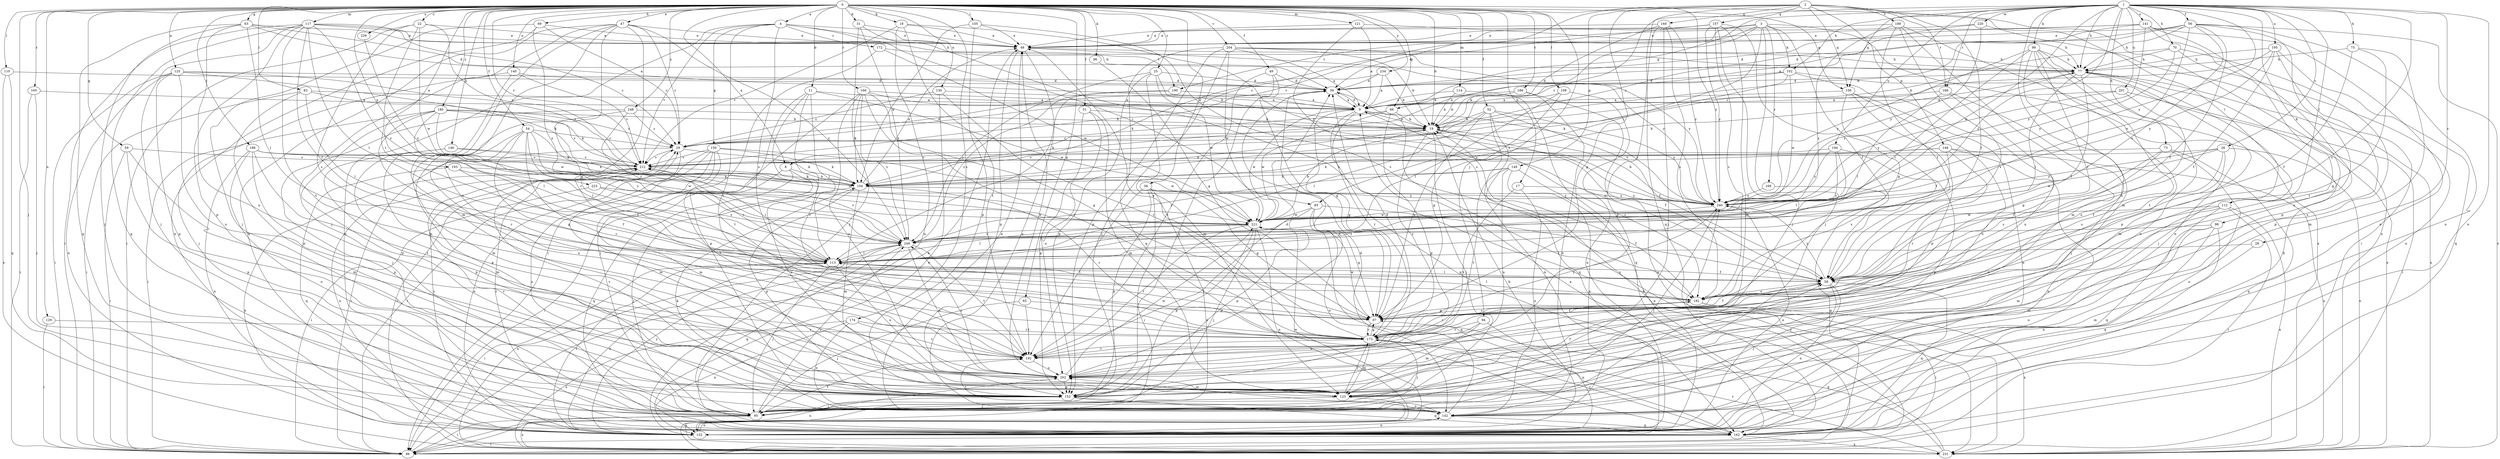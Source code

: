 strict digraph  {
0;
1;
2;
3;
4;
8;
9;
11;
17;
18;
19;
22;
25;
26;
28;
29;
31;
38;
39;
47;
48;
49;
51;
52;
54;
56;
58;
59;
63;
65;
66;
67;
69;
70;
73;
75;
77;
83;
85;
86;
94;
95;
96;
98;
99;
102;
104;
105;
108;
110;
112;
113;
114;
117;
121;
123;
125;
129;
130;
132;
140;
141;
142;
146;
148;
149;
150;
152;
156;
157;
160;
162;
165;
166;
168;
169;
172;
173;
174;
180;
182;
186;
188;
189;
190;
192;
193;
194;
195;
201;
202;
204;
212;
220;
221;
223;
229;
231;
234;
240;
248;
249;
0 -> 4  [label=a];
0 -> 8  [label=a];
0 -> 11  [label=b];
0 -> 17  [label=b];
0 -> 18  [label=b];
0 -> 19  [label=b];
0 -> 22  [label=c];
0 -> 25  [label=c];
0 -> 31  [label=d];
0 -> 38  [label=d];
0 -> 47  [label=e];
0 -> 49  [label=f];
0 -> 51  [label=f];
0 -> 52  [label=f];
0 -> 54  [label=f];
0 -> 59  [label=g];
0 -> 63  [label=g];
0 -> 65  [label=g];
0 -> 66  [label=g];
0 -> 69  [label=h];
0 -> 83  [label=i];
0 -> 94  [label=j];
0 -> 95  [label=j];
0 -> 96  [label=k];
0 -> 105  [label=l];
0 -> 108  [label=l];
0 -> 110  [label=l];
0 -> 112  [label=l];
0 -> 114  [label=m];
0 -> 117  [label=m];
0 -> 121  [label=m];
0 -> 125  [label=n];
0 -> 129  [label=n];
0 -> 130  [label=n];
0 -> 140  [label=o];
0 -> 146  [label=p];
0 -> 156  [label=q];
0 -> 165  [label=r];
0 -> 166  [label=r];
0 -> 174  [label=s];
0 -> 180  [label=s];
0 -> 186  [label=t];
0 -> 188  [label=t];
0 -> 193  [label=u];
0 -> 204  [label=v];
0 -> 212  [label=v];
0 -> 223  [label=x];
0 -> 229  [label=x];
0 -> 234  [label=y];
0 -> 240  [label=y];
0 -> 248  [label=z];
1 -> 26  [label=c];
1 -> 28  [label=c];
1 -> 56  [label=f];
1 -> 66  [label=g];
1 -> 70  [label=h];
1 -> 73  [label=h];
1 -> 75  [label=h];
1 -> 77  [label=h];
1 -> 98  [label=k];
1 -> 99  [label=k];
1 -> 102  [label=k];
1 -> 112  [label=l];
1 -> 123  [label=m];
1 -> 132  [label=n];
1 -> 141  [label=o];
1 -> 156  [label=q];
1 -> 168  [label=r];
1 -> 182  [label=s];
1 -> 194  [label=u];
1 -> 195  [label=u];
1 -> 201  [label=u];
1 -> 212  [label=v];
1 -> 220  [label=w];
1 -> 221  [label=w];
1 -> 240  [label=y];
1 -> 249  [label=z];
2 -> 58  [label=f];
2 -> 67  [label=g];
2 -> 148  [label=p];
2 -> 149  [label=p];
2 -> 156  [label=q];
2 -> 157  [label=q];
2 -> 160  [label=q];
2 -> 162  [label=q];
2 -> 168  [label=r];
2 -> 189  [label=t];
2 -> 212  [label=v];
2 -> 231  [label=x];
3 -> 8  [label=a];
3 -> 39  [label=d];
3 -> 48  [label=e];
3 -> 67  [label=g];
3 -> 85  [label=i];
3 -> 95  [label=j];
3 -> 102  [label=k];
3 -> 169  [label=r];
3 -> 190  [label=t];
3 -> 231  [label=x];
4 -> 48  [label=e];
4 -> 85  [label=i];
4 -> 150  [label=p];
4 -> 162  [label=q];
4 -> 172  [label=r];
4 -> 182  [label=s];
4 -> 190  [label=t];
4 -> 192  [label=t];
4 -> 212  [label=v];
8 -> 86  [label=i];
8 -> 104  [label=k];
8 -> 162  [label=q];
8 -> 202  [label=u];
9 -> 19  [label=b];
9 -> 39  [label=d];
9 -> 67  [label=g];
9 -> 162  [label=q];
9 -> 173  [label=r];
9 -> 221  [label=w];
9 -> 240  [label=y];
11 -> 9  [label=a];
11 -> 113  [label=l];
11 -> 152  [label=p];
11 -> 173  [label=r];
11 -> 192  [label=t];
11 -> 221  [label=w];
17 -> 142  [label=o];
17 -> 192  [label=t];
17 -> 240  [label=y];
18 -> 48  [label=e];
18 -> 132  [label=n];
18 -> 192  [label=t];
18 -> 212  [label=v];
18 -> 240  [label=y];
19 -> 29  [label=c];
19 -> 58  [label=f];
19 -> 95  [label=j];
19 -> 104  [label=k];
19 -> 173  [label=r];
19 -> 182  [label=s];
22 -> 48  [label=e];
22 -> 86  [label=i];
22 -> 113  [label=l];
22 -> 182  [label=s];
22 -> 212  [label=v];
22 -> 221  [label=w];
25 -> 19  [label=b];
25 -> 39  [label=d];
25 -> 123  [label=m];
25 -> 152  [label=p];
25 -> 221  [label=w];
25 -> 249  [label=z];
26 -> 58  [label=f];
26 -> 182  [label=s];
26 -> 212  [label=v];
26 -> 221  [label=w];
26 -> 231  [label=x];
26 -> 240  [label=y];
28 -> 113  [label=l];
28 -> 123  [label=m];
29 -> 39  [label=d];
29 -> 86  [label=i];
29 -> 104  [label=k];
29 -> 123  [label=m];
29 -> 212  [label=v];
31 -> 48  [label=e];
31 -> 95  [label=j];
31 -> 182  [label=s];
31 -> 249  [label=z];
38 -> 67  [label=g];
38 -> 86  [label=i];
38 -> 152  [label=p];
38 -> 192  [label=t];
38 -> 231  [label=x];
38 -> 240  [label=y];
39 -> 9  [label=a];
39 -> 231  [label=x];
47 -> 29  [label=c];
47 -> 48  [label=e];
47 -> 67  [label=g];
47 -> 95  [label=j];
47 -> 123  [label=m];
47 -> 132  [label=n];
47 -> 173  [label=r];
47 -> 192  [label=t];
47 -> 249  [label=z];
48 -> 77  [label=h];
48 -> 142  [label=o];
48 -> 152  [label=p];
48 -> 240  [label=y];
49 -> 39  [label=d];
49 -> 67  [label=g];
49 -> 152  [label=p];
49 -> 192  [label=t];
51 -> 19  [label=b];
51 -> 123  [label=m];
51 -> 152  [label=p];
51 -> 202  [label=u];
52 -> 19  [label=b];
52 -> 58  [label=f];
52 -> 67  [label=g];
52 -> 113  [label=l];
52 -> 132  [label=n];
52 -> 162  [label=q];
52 -> 240  [label=y];
54 -> 29  [label=c];
54 -> 67  [label=g];
54 -> 104  [label=k];
54 -> 113  [label=l];
54 -> 152  [label=p];
54 -> 173  [label=r];
54 -> 202  [label=u];
54 -> 249  [label=z];
56 -> 19  [label=b];
56 -> 39  [label=d];
56 -> 48  [label=e];
56 -> 58  [label=f];
56 -> 77  [label=h];
56 -> 142  [label=o];
56 -> 202  [label=u];
56 -> 221  [label=w];
56 -> 231  [label=x];
56 -> 249  [label=z];
58 -> 9  [label=a];
58 -> 95  [label=j];
58 -> 113  [label=l];
58 -> 132  [label=n];
58 -> 162  [label=q];
58 -> 182  [label=s];
58 -> 240  [label=y];
59 -> 86  [label=i];
59 -> 123  [label=m];
59 -> 152  [label=p];
59 -> 212  [label=v];
63 -> 9  [label=a];
63 -> 39  [label=d];
63 -> 48  [label=e];
63 -> 95  [label=j];
63 -> 113  [label=l];
63 -> 162  [label=q];
63 -> 202  [label=u];
65 -> 67  [label=g];
65 -> 95  [label=j];
65 -> 192  [label=t];
66 -> 19  [label=b];
66 -> 104  [label=k];
66 -> 152  [label=p];
66 -> 221  [label=w];
67 -> 58  [label=f];
67 -> 113  [label=l];
67 -> 173  [label=r];
67 -> 182  [label=s];
67 -> 221  [label=w];
69 -> 29  [label=c];
69 -> 48  [label=e];
69 -> 95  [label=j];
69 -> 132  [label=n];
69 -> 249  [label=z];
70 -> 19  [label=b];
70 -> 77  [label=h];
70 -> 132  [label=n];
70 -> 152  [label=p];
70 -> 240  [label=y];
73 -> 58  [label=f];
73 -> 142  [label=o];
73 -> 162  [label=q];
73 -> 182  [label=s];
73 -> 212  [label=v];
75 -> 58  [label=f];
75 -> 67  [label=g];
75 -> 77  [label=h];
75 -> 123  [label=m];
77 -> 39  [label=d];
77 -> 58  [label=f];
77 -> 95  [label=j];
77 -> 113  [label=l];
77 -> 123  [label=m];
77 -> 231  [label=x];
77 -> 240  [label=y];
83 -> 9  [label=a];
83 -> 86  [label=i];
83 -> 104  [label=k];
83 -> 113  [label=l];
83 -> 152  [label=p];
85 -> 58  [label=f];
85 -> 67  [label=g];
85 -> 142  [label=o];
85 -> 152  [label=p];
85 -> 221  [label=w];
86 -> 19  [label=b];
86 -> 48  [label=e];
86 -> 202  [label=u];
86 -> 240  [label=y];
94 -> 123  [label=m];
94 -> 132  [label=n];
94 -> 173  [label=r];
94 -> 202  [label=u];
95 -> 86  [label=i];
95 -> 192  [label=t];
95 -> 212  [label=v];
95 -> 231  [label=x];
95 -> 249  [label=z];
96 -> 67  [label=g];
98 -> 123  [label=m];
98 -> 132  [label=n];
98 -> 142  [label=o];
98 -> 162  [label=q];
98 -> 249  [label=z];
99 -> 58  [label=f];
99 -> 77  [label=h];
99 -> 113  [label=l];
99 -> 142  [label=o];
99 -> 152  [label=p];
99 -> 192  [label=t];
99 -> 202  [label=u];
99 -> 240  [label=y];
102 -> 19  [label=b];
102 -> 39  [label=d];
102 -> 104  [label=k];
102 -> 202  [label=u];
102 -> 221  [label=w];
102 -> 231  [label=x];
104 -> 48  [label=e];
104 -> 77  [label=h];
104 -> 95  [label=j];
104 -> 123  [label=m];
104 -> 152  [label=p];
104 -> 173  [label=r];
104 -> 240  [label=y];
105 -> 48  [label=e];
105 -> 104  [label=k];
105 -> 152  [label=p];
105 -> 182  [label=s];
108 -> 9  [label=a];
108 -> 67  [label=g];
108 -> 113  [label=l];
108 -> 132  [label=n];
110 -> 39  [label=d];
110 -> 162  [label=q];
110 -> 231  [label=x];
112 -> 86  [label=i];
112 -> 123  [label=m];
112 -> 162  [label=q];
112 -> 173  [label=r];
112 -> 221  [label=w];
112 -> 231  [label=x];
113 -> 58  [label=f];
113 -> 86  [label=i];
113 -> 95  [label=j];
113 -> 132  [label=n];
113 -> 202  [label=u];
113 -> 212  [label=v];
114 -> 9  [label=a];
114 -> 19  [label=b];
114 -> 162  [label=q];
117 -> 29  [label=c];
117 -> 48  [label=e];
117 -> 58  [label=f];
117 -> 77  [label=h];
117 -> 86  [label=i];
117 -> 95  [label=j];
117 -> 113  [label=l];
117 -> 152  [label=p];
117 -> 162  [label=q];
117 -> 192  [label=t];
117 -> 249  [label=z];
121 -> 9  [label=a];
121 -> 48  [label=e];
121 -> 77  [label=h];
121 -> 182  [label=s];
123 -> 95  [label=j];
123 -> 173  [label=r];
123 -> 231  [label=x];
125 -> 39  [label=d];
125 -> 86  [label=i];
125 -> 104  [label=k];
125 -> 132  [label=n];
125 -> 152  [label=p];
125 -> 202  [label=u];
125 -> 212  [label=v];
129 -> 86  [label=i];
129 -> 173  [label=r];
130 -> 9  [label=a];
130 -> 29  [label=c];
130 -> 132  [label=n];
130 -> 173  [label=r];
132 -> 19  [label=b];
132 -> 29  [label=c];
132 -> 113  [label=l];
132 -> 142  [label=o];
132 -> 221  [label=w];
132 -> 249  [label=z];
140 -> 39  [label=d];
140 -> 95  [label=j];
140 -> 123  [label=m];
140 -> 212  [label=v];
141 -> 9  [label=a];
141 -> 39  [label=d];
141 -> 48  [label=e];
141 -> 142  [label=o];
141 -> 152  [label=p];
141 -> 192  [label=t];
141 -> 240  [label=y];
142 -> 39  [label=d];
142 -> 48  [label=e];
142 -> 104  [label=k];
142 -> 132  [label=n];
142 -> 162  [label=q];
142 -> 192  [label=t];
142 -> 202  [label=u];
146 -> 123  [label=m];
146 -> 152  [label=p];
146 -> 212  [label=v];
146 -> 221  [label=w];
148 -> 104  [label=k];
148 -> 132  [label=n];
148 -> 173  [label=r];
148 -> 182  [label=s];
148 -> 212  [label=v];
148 -> 231  [label=x];
149 -> 104  [label=k];
149 -> 132  [label=n];
149 -> 142  [label=o];
149 -> 192  [label=t];
149 -> 202  [label=u];
149 -> 249  [label=z];
150 -> 86  [label=i];
150 -> 104  [label=k];
150 -> 123  [label=m];
150 -> 132  [label=n];
150 -> 142  [label=o];
150 -> 192  [label=t];
150 -> 212  [label=v];
150 -> 221  [label=w];
152 -> 58  [label=f];
152 -> 95  [label=j];
152 -> 142  [label=o];
152 -> 162  [label=q];
152 -> 212  [label=v];
156 -> 9  [label=a];
156 -> 58  [label=f];
156 -> 132  [label=n];
156 -> 152  [label=p];
156 -> 202  [label=u];
157 -> 29  [label=c];
157 -> 48  [label=e];
157 -> 58  [label=f];
157 -> 95  [label=j];
157 -> 123  [label=m];
157 -> 182  [label=s];
157 -> 240  [label=y];
160 -> 19  [label=b];
160 -> 48  [label=e];
160 -> 95  [label=j];
160 -> 152  [label=p];
160 -> 182  [label=s];
160 -> 240  [label=y];
162 -> 29  [label=c];
162 -> 77  [label=h];
162 -> 86  [label=i];
162 -> 173  [label=r];
162 -> 231  [label=x];
165 -> 9  [label=a];
165 -> 86  [label=i];
165 -> 95  [label=j];
166 -> 9  [label=a];
166 -> 67  [label=g];
166 -> 95  [label=j];
166 -> 104  [label=k];
166 -> 173  [label=r];
166 -> 202  [label=u];
166 -> 240  [label=y];
166 -> 249  [label=z];
168 -> 9  [label=a];
168 -> 67  [label=g];
168 -> 95  [label=j];
168 -> 113  [label=l];
169 -> 162  [label=q];
169 -> 240  [label=y];
172 -> 77  [label=h];
172 -> 86  [label=i];
172 -> 221  [label=w];
173 -> 39  [label=d];
173 -> 48  [label=e];
173 -> 58  [label=f];
173 -> 67  [label=g];
173 -> 95  [label=j];
173 -> 123  [label=m];
173 -> 192  [label=t];
173 -> 240  [label=y];
174 -> 132  [label=n];
174 -> 142  [label=o];
174 -> 173  [label=r];
174 -> 192  [label=t];
174 -> 231  [label=x];
180 -> 19  [label=b];
180 -> 29  [label=c];
180 -> 86  [label=i];
180 -> 113  [label=l];
180 -> 152  [label=p];
180 -> 173  [label=r];
180 -> 212  [label=v];
180 -> 221  [label=w];
182 -> 67  [label=g];
182 -> 86  [label=i];
182 -> 113  [label=l];
182 -> 173  [label=r];
182 -> 231  [label=x];
186 -> 9  [label=a];
186 -> 19  [label=b];
186 -> 142  [label=o];
186 -> 231  [label=x];
188 -> 104  [label=k];
188 -> 132  [label=n];
188 -> 142  [label=o];
188 -> 152  [label=p];
188 -> 192  [label=t];
188 -> 212  [label=v];
188 -> 221  [label=w];
189 -> 48  [label=e];
189 -> 58  [label=f];
189 -> 123  [label=m];
189 -> 132  [label=n];
189 -> 182  [label=s];
189 -> 249  [label=z];
190 -> 9  [label=a];
190 -> 113  [label=l];
190 -> 249  [label=z];
192 -> 39  [label=d];
192 -> 202  [label=u];
193 -> 58  [label=f];
193 -> 104  [label=k];
193 -> 113  [label=l];
193 -> 162  [label=q];
194 -> 113  [label=l];
194 -> 152  [label=p];
194 -> 212  [label=v];
194 -> 240  [label=y];
194 -> 249  [label=z];
195 -> 29  [label=c];
195 -> 58  [label=f];
195 -> 77  [label=h];
195 -> 162  [label=q];
195 -> 202  [label=u];
195 -> 240  [label=y];
201 -> 9  [label=a];
201 -> 86  [label=i];
201 -> 182  [label=s];
201 -> 240  [label=y];
202 -> 39  [label=d];
202 -> 48  [label=e];
202 -> 123  [label=m];
202 -> 152  [label=p];
202 -> 221  [label=w];
202 -> 249  [label=z];
204 -> 9  [label=a];
204 -> 19  [label=b];
204 -> 77  [label=h];
204 -> 95  [label=j];
204 -> 152  [label=p];
204 -> 162  [label=q];
204 -> 221  [label=w];
204 -> 240  [label=y];
212 -> 104  [label=k];
212 -> 113  [label=l];
212 -> 132  [label=n];
212 -> 231  [label=x];
220 -> 29  [label=c];
220 -> 48  [label=e];
220 -> 86  [label=i];
220 -> 240  [label=y];
221 -> 19  [label=b];
221 -> 95  [label=j];
221 -> 113  [label=l];
221 -> 132  [label=n];
221 -> 152  [label=p];
221 -> 162  [label=q];
221 -> 192  [label=t];
221 -> 249  [label=z];
223 -> 86  [label=i];
223 -> 240  [label=y];
223 -> 249  [label=z];
229 -> 249  [label=z];
231 -> 9  [label=a];
231 -> 29  [label=c];
231 -> 67  [label=g];
231 -> 173  [label=r];
234 -> 9  [label=a];
234 -> 19  [label=b];
234 -> 39  [label=d];
234 -> 104  [label=k];
240 -> 19  [label=b];
240 -> 95  [label=j];
240 -> 132  [label=n];
240 -> 221  [label=w];
248 -> 19  [label=b];
248 -> 29  [label=c];
248 -> 95  [label=j];
248 -> 123  [label=m];
248 -> 249  [label=z];
249 -> 113  [label=l];
249 -> 162  [label=q];
249 -> 192  [label=t];
249 -> 202  [label=u];
249 -> 212  [label=v];
249 -> 231  [label=x];
}
